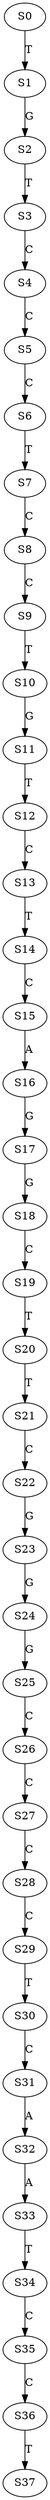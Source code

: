 strict digraph  {
	S0 -> S1 [ label = T ];
	S1 -> S2 [ label = G ];
	S2 -> S3 [ label = T ];
	S3 -> S4 [ label = C ];
	S4 -> S5 [ label = C ];
	S5 -> S6 [ label = C ];
	S6 -> S7 [ label = T ];
	S7 -> S8 [ label = C ];
	S8 -> S9 [ label = C ];
	S9 -> S10 [ label = T ];
	S10 -> S11 [ label = G ];
	S11 -> S12 [ label = T ];
	S12 -> S13 [ label = C ];
	S13 -> S14 [ label = T ];
	S14 -> S15 [ label = C ];
	S15 -> S16 [ label = A ];
	S16 -> S17 [ label = G ];
	S17 -> S18 [ label = G ];
	S18 -> S19 [ label = C ];
	S19 -> S20 [ label = T ];
	S20 -> S21 [ label = T ];
	S21 -> S22 [ label = C ];
	S22 -> S23 [ label = G ];
	S23 -> S24 [ label = G ];
	S24 -> S25 [ label = G ];
	S25 -> S26 [ label = C ];
	S26 -> S27 [ label = C ];
	S27 -> S28 [ label = C ];
	S28 -> S29 [ label = C ];
	S29 -> S30 [ label = T ];
	S30 -> S31 [ label = C ];
	S31 -> S32 [ label = A ];
	S32 -> S33 [ label = A ];
	S33 -> S34 [ label = T ];
	S34 -> S35 [ label = C ];
	S35 -> S36 [ label = C ];
	S36 -> S37 [ label = T ];
}
